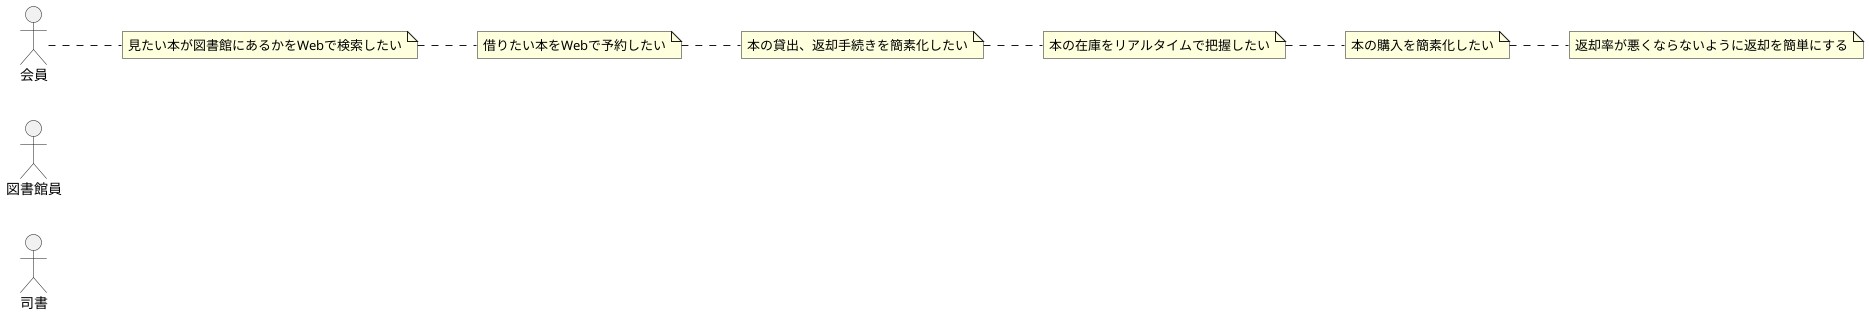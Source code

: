 @startuml
left to right direction

actor 司書
actor 図書館員
actor 会員

actor 会員
note right : 見たい本が図書館にあるかをWebで検索したい
actor 会員
note right : 借りたい本をWebで予約したい

actor 図書館員
note right : 本の貸出、返却手続きを簡素化したい
actor 図書館員
note right : 本の在庫をリアルタイムで把握したい

actor 司書
note right : 本の購入を簡素化したい
actor 司書
note right : 返却率が悪くならないように返却を簡単にする
@enduml
